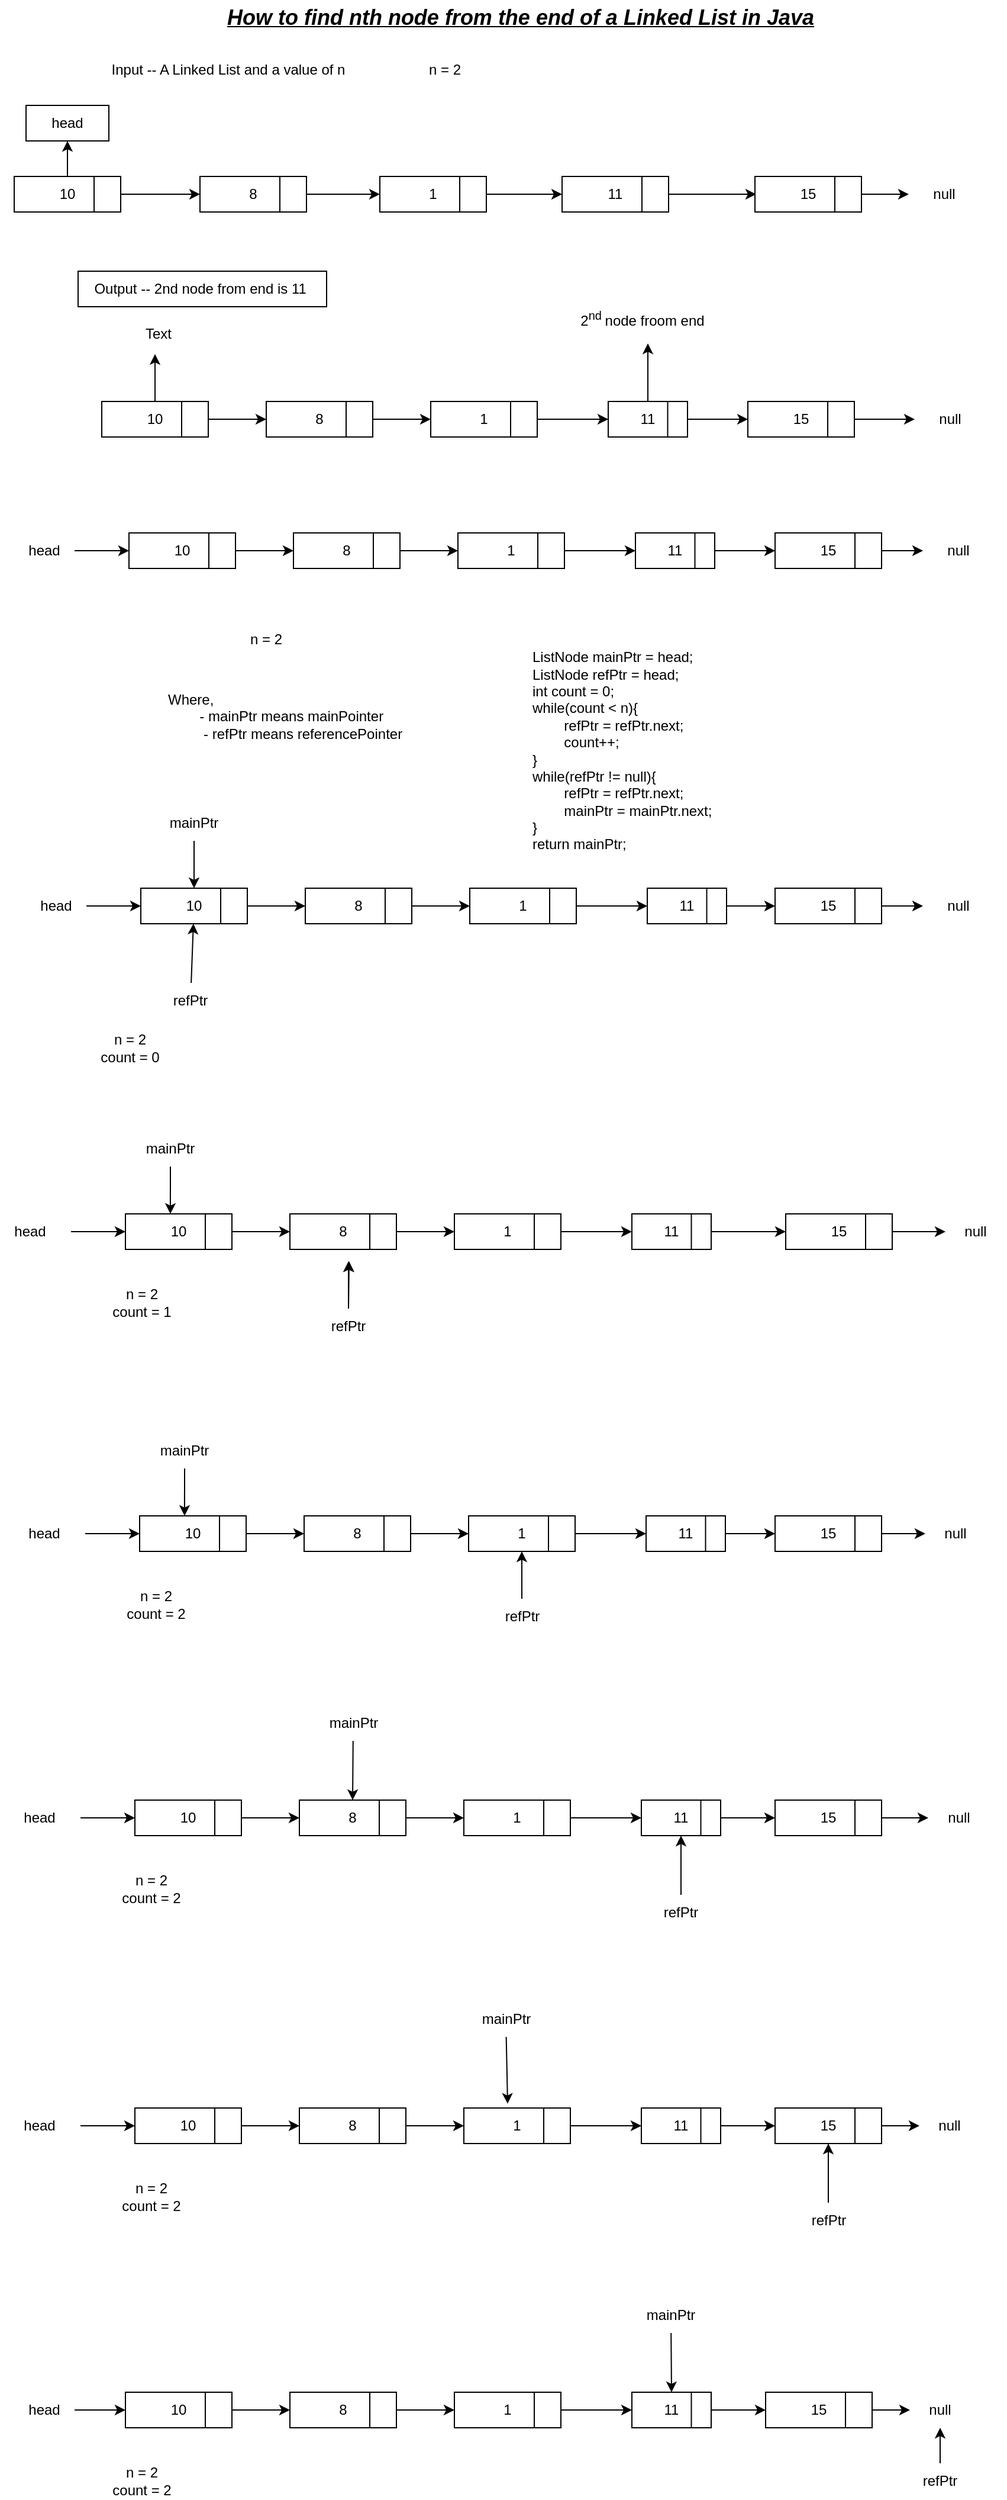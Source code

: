 <mxfile>
    <diagram id="w5GalwAqsWvnaBS_YOTk" name="Page-1">
        <mxGraphModel dx="1363" dy="611" grid="1" gridSize="10" guides="1" tooltips="1" connect="1" arrows="1" fold="1" page="1" pageScale="1" pageWidth="850" pageHeight="1100" math="0" shadow="0">
            <root>
                <mxCell id="0"/>
                <mxCell id="1" parent="0"/>
                <mxCell id="YYDxDHHE2Boaj7nN27K4-109" style="edgeStyle=none;html=1;exitX=1;exitY=0.5;exitDx=0;exitDy=0;entryX=0;entryY=0.5;entryDx=0;entryDy=0;" parent="1" source="YYDxDHHE2Boaj7nN27K4-111" target="YYDxDHHE2Boaj7nN27K4-114" edge="1">
                    <mxGeometry relative="1" as="geometry"/>
                </mxCell>
                <mxCell id="YYDxDHHE2Boaj7nN27K4-111" value="10" style="rounded=0;whiteSpace=wrap;html=1;" parent="1" vertex="1">
                    <mxGeometry x="109" y="460" width="90" height="30" as="geometry"/>
                </mxCell>
                <mxCell id="YYDxDHHE2Boaj7nN27K4-112" value="" style="endArrow=none;html=1;exitX=0.75;exitY=1;exitDx=0;exitDy=0;entryX=0.75;entryY=0;entryDx=0;entryDy=0;" parent="1" source="YYDxDHHE2Boaj7nN27K4-111" target="YYDxDHHE2Boaj7nN27K4-111" edge="1">
                    <mxGeometry width="50" height="50" relative="1" as="geometry">
                        <mxPoint x="139" y="510" as="sourcePoint"/>
                        <mxPoint x="189" y="460" as="targetPoint"/>
                    </mxGeometry>
                </mxCell>
                <mxCell id="YYDxDHHE2Boaj7nN27K4-113" style="edgeStyle=none;html=1;entryX=0;entryY=0.5;entryDx=0;entryDy=0;" parent="1" source="YYDxDHHE2Boaj7nN27K4-114" target="YYDxDHHE2Boaj7nN27K4-121" edge="1">
                    <mxGeometry relative="1" as="geometry"/>
                </mxCell>
                <mxCell id="YYDxDHHE2Boaj7nN27K4-114" value="8" style="rounded=0;whiteSpace=wrap;html=1;" parent="1" vertex="1">
                    <mxGeometry x="248" y="460" width="90" height="30" as="geometry"/>
                </mxCell>
                <mxCell id="YYDxDHHE2Boaj7nN27K4-115" value="" style="endArrow=none;html=1;exitX=0.75;exitY=1;exitDx=0;exitDy=0;entryX=0.75;entryY=0;entryDx=0;entryDy=0;" parent="1" source="YYDxDHHE2Boaj7nN27K4-114" target="YYDxDHHE2Boaj7nN27K4-114" edge="1">
                    <mxGeometry width="50" height="50" relative="1" as="geometry">
                        <mxPoint x="426" y="510" as="sourcePoint"/>
                        <mxPoint x="476" y="460" as="targetPoint"/>
                    </mxGeometry>
                </mxCell>
                <mxCell id="135" value="" style="edgeStyle=none;html=1;" edge="1" parent="1" source="YYDxDHHE2Boaj7nN27K4-118" target="133">
                    <mxGeometry relative="1" as="geometry"/>
                </mxCell>
                <mxCell id="YYDxDHHE2Boaj7nN27K4-118" value="11" style="rounded=0;whiteSpace=wrap;html=1;" parent="1" vertex="1">
                    <mxGeometry x="537" y="460" width="67" height="30" as="geometry"/>
                </mxCell>
                <mxCell id="YYDxDHHE2Boaj7nN27K4-119" value="" style="endArrow=none;html=1;exitX=0.75;exitY=1;exitDx=0;exitDy=0;entryX=0.75;entryY=0;entryDx=0;entryDy=0;" parent="1" source="YYDxDHHE2Boaj7nN27K4-118" target="YYDxDHHE2Boaj7nN27K4-118" edge="1">
                    <mxGeometry width="50" height="50" relative="1" as="geometry">
                        <mxPoint x="296" y="585" as="sourcePoint"/>
                        <mxPoint x="346" y="535" as="targetPoint"/>
                    </mxGeometry>
                </mxCell>
                <mxCell id="YYDxDHHE2Boaj7nN27K4-120" style="edgeStyle=none;html=1;entryX=0;entryY=0.5;entryDx=0;entryDy=0;" parent="1" source="YYDxDHHE2Boaj7nN27K4-121" target="YYDxDHHE2Boaj7nN27K4-118" edge="1">
                    <mxGeometry relative="1" as="geometry"/>
                </mxCell>
                <mxCell id="YYDxDHHE2Boaj7nN27K4-121" value="1" style="rounded=0;whiteSpace=wrap;html=1;" parent="1" vertex="1">
                    <mxGeometry x="387" y="460" width="90" height="30" as="geometry"/>
                </mxCell>
                <mxCell id="YYDxDHHE2Boaj7nN27K4-122" value="" style="endArrow=none;html=1;exitX=0.75;exitY=1;exitDx=0;exitDy=0;entryX=0.75;entryY=0;entryDx=0;entryDy=0;" parent="1" source="YYDxDHHE2Boaj7nN27K4-121" target="YYDxDHHE2Boaj7nN27K4-121" edge="1">
                    <mxGeometry width="50" height="50" relative="1" as="geometry">
                        <mxPoint x="564" y="510" as="sourcePoint"/>
                        <mxPoint x="614" y="460" as="targetPoint"/>
                    </mxGeometry>
                </mxCell>
                <mxCell id="YYDxDHHE2Boaj7nN27K4-123" value="null" style="text;html=1;strokeColor=none;fillColor=none;align=center;verticalAlign=middle;whiteSpace=wrap;rounded=0;" parent="1" vertex="1">
                    <mxGeometry x="780" y="460" width="60" height="30" as="geometry"/>
                </mxCell>
                <mxCell id="YYDxDHHE2Boaj7nN27K4-126" style="edgeStyle=none;html=1;entryX=0;entryY=0.5;entryDx=0;entryDy=0;" parent="1" source="YYDxDHHE2Boaj7nN27K4-124" target="YYDxDHHE2Boaj7nN27K4-111" edge="1">
                    <mxGeometry relative="1" as="geometry"/>
                </mxCell>
                <mxCell id="YYDxDHHE2Boaj7nN27K4-124" value="head" style="text;html=1;strokeColor=none;fillColor=none;align=center;verticalAlign=middle;whiteSpace=wrap;rounded=0;" parent="1" vertex="1">
                    <mxGeometry x="12" y="460" width="51" height="30" as="geometry"/>
                </mxCell>
                <mxCell id="6" value="n = 2" style="text;html=1;strokeColor=none;fillColor=none;align=center;verticalAlign=middle;whiteSpace=wrap;rounded=0;" parent="1" vertex="1">
                    <mxGeometry x="195" y="535" width="60" height="30" as="geometry"/>
                </mxCell>
                <mxCell id="8" value="ListNode mainPtr = head;&lt;br&gt;ListNode refPtr = head;&lt;br&gt;int count = 0;&amp;nbsp;&lt;br&gt;while(count &amp;lt; n){&lt;br&gt;&lt;span style=&quot;white-space: pre;&quot;&gt;&#9;&lt;/span&gt;refPtr = refPtr.next;&lt;br&gt;&lt;span style=&quot;white-space: pre;&quot;&gt;&#9;&lt;/span&gt;count++;&lt;br&gt;}&lt;br&gt;while(refPtr != null){&lt;br&gt;&lt;span style=&quot;white-space: pre;&quot;&gt;&#9;&lt;/span&gt;refPtr = refPtr.next;&lt;br&gt;&lt;span style=&quot;white-space: pre;&quot;&gt;&#9;&lt;/span&gt;mainPtr = mainPtr.next;&lt;br&gt;}&lt;br&gt;return mainPtr;" style="text;html=1;strokeColor=none;fillColor=none;align=left;verticalAlign=middle;whiteSpace=wrap;rounded=0;shadow=1;" parent="1" vertex="1">
                    <mxGeometry x="448" y="550" width="297" height="187" as="geometry"/>
                </mxCell>
                <mxCell id="10" style="edgeStyle=none;html=1;exitX=1;exitY=0.5;exitDx=0;exitDy=0;entryX=0;entryY=0.5;entryDx=0;entryDy=0;" parent="1" source="11" target="14" edge="1">
                    <mxGeometry relative="1" as="geometry"/>
                </mxCell>
                <mxCell id="11" value="10" style="rounded=0;whiteSpace=wrap;html=1;" parent="1" vertex="1">
                    <mxGeometry x="119" y="760" width="90" height="30" as="geometry"/>
                </mxCell>
                <mxCell id="12" value="" style="endArrow=none;html=1;exitX=0.75;exitY=1;exitDx=0;exitDy=0;entryX=0.75;entryY=0;entryDx=0;entryDy=0;" parent="1" source="11" target="11" edge="1">
                    <mxGeometry width="50" height="50" relative="1" as="geometry">
                        <mxPoint x="149" y="810" as="sourcePoint"/>
                        <mxPoint x="199" y="760" as="targetPoint"/>
                    </mxGeometry>
                </mxCell>
                <mxCell id="13" style="edgeStyle=none;html=1;entryX=0;entryY=0.5;entryDx=0;entryDy=0;" parent="1" source="14" target="20" edge="1">
                    <mxGeometry relative="1" as="geometry"/>
                </mxCell>
                <mxCell id="14" value="8" style="rounded=0;whiteSpace=wrap;html=1;" parent="1" vertex="1">
                    <mxGeometry x="258" y="760" width="90" height="30" as="geometry"/>
                </mxCell>
                <mxCell id="15" value="" style="endArrow=none;html=1;exitX=0.75;exitY=1;exitDx=0;exitDy=0;entryX=0.75;entryY=0;entryDx=0;entryDy=0;" parent="1" source="14" target="14" edge="1">
                    <mxGeometry width="50" height="50" relative="1" as="geometry">
                        <mxPoint x="436" y="810" as="sourcePoint"/>
                        <mxPoint x="486" y="760" as="targetPoint"/>
                    </mxGeometry>
                </mxCell>
                <mxCell id="138" value="" style="edgeStyle=none;html=1;" edge="1" parent="1" source="17" target="137">
                    <mxGeometry relative="1" as="geometry"/>
                </mxCell>
                <mxCell id="17" value="11" style="rounded=0;whiteSpace=wrap;html=1;" parent="1" vertex="1">
                    <mxGeometry x="547" y="760" width="67" height="30" as="geometry"/>
                </mxCell>
                <mxCell id="18" value="" style="endArrow=none;html=1;exitX=0.75;exitY=1;exitDx=0;exitDy=0;entryX=0.75;entryY=0;entryDx=0;entryDy=0;" parent="1" source="17" target="17" edge="1">
                    <mxGeometry width="50" height="50" relative="1" as="geometry">
                        <mxPoint x="306" y="885" as="sourcePoint"/>
                        <mxPoint x="356" y="835" as="targetPoint"/>
                    </mxGeometry>
                </mxCell>
                <mxCell id="19" style="edgeStyle=none;html=1;entryX=0;entryY=0.5;entryDx=0;entryDy=0;" parent="1" source="20" target="17" edge="1">
                    <mxGeometry relative="1" as="geometry"/>
                </mxCell>
                <mxCell id="20" value="1" style="rounded=0;whiteSpace=wrap;html=1;" parent="1" vertex="1">
                    <mxGeometry x="397" y="760" width="90" height="30" as="geometry"/>
                </mxCell>
                <mxCell id="21" value="" style="endArrow=none;html=1;exitX=0.75;exitY=1;exitDx=0;exitDy=0;entryX=0.75;entryY=0;entryDx=0;entryDy=0;" parent="1" source="20" target="20" edge="1">
                    <mxGeometry width="50" height="50" relative="1" as="geometry">
                        <mxPoint x="574" y="810" as="sourcePoint"/>
                        <mxPoint x="624" y="760" as="targetPoint"/>
                    </mxGeometry>
                </mxCell>
                <mxCell id="22" style="edgeStyle=none;html=1;entryX=0;entryY=0.5;entryDx=0;entryDy=0;" parent="1" source="23" target="11" edge="1">
                    <mxGeometry relative="1" as="geometry"/>
                </mxCell>
                <mxCell id="23" value="head" style="text;html=1;strokeColor=none;fillColor=none;align=center;verticalAlign=middle;whiteSpace=wrap;rounded=0;" parent="1" vertex="1">
                    <mxGeometry x="22" y="760" width="51" height="30" as="geometry"/>
                </mxCell>
                <mxCell id="YYDxDHHE2Boaj7nN27K4-15" style="edgeStyle=none;html=1;" parent="1" source="2" edge="1">
                    <mxGeometry relative="1" as="geometry">
                        <mxPoint x="57" y="129.0" as="targetPoint"/>
                    </mxGeometry>
                </mxCell>
                <mxCell id="2" value="10" style="rounded=0;whiteSpace=wrap;html=1;" parent="1" vertex="1">
                    <mxGeometry x="12" y="159" width="90" height="30" as="geometry"/>
                </mxCell>
                <mxCell id="5" value="" style="endArrow=none;html=1;exitX=0.75;exitY=1;exitDx=0;exitDy=0;entryX=0.75;entryY=0;entryDx=0;entryDy=0;" parent="1" source="2" target="2" edge="1">
                    <mxGeometry width="50" height="50" relative="1" as="geometry">
                        <mxPoint x="42" y="209" as="sourcePoint"/>
                        <mxPoint x="92" y="159" as="targetPoint"/>
                    </mxGeometry>
                </mxCell>
                <mxCell id="YYDxDHHE2Boaj7nN27K4-16" value="head" style="rounded=0;whiteSpace=wrap;html=1;" parent="1" vertex="1">
                    <mxGeometry x="22" y="99" width="70" height="30" as="geometry"/>
                </mxCell>
                <mxCell id="YYDxDHHE2Boaj7nN27K4-19" value="8" style="rounded=0;whiteSpace=wrap;html=1;" parent="1" vertex="1">
                    <mxGeometry x="169" y="159" width="90" height="30" as="geometry"/>
                </mxCell>
                <mxCell id="YYDxDHHE2Boaj7nN27K4-27" style="edgeStyle=none;html=1;exitX=1;exitY=0.5;exitDx=0;exitDy=0;entryX=0;entryY=0.5;entryDx=0;entryDy=0;" parent="1" source="2" target="YYDxDHHE2Boaj7nN27K4-19" edge="1">
                    <mxGeometry relative="1" as="geometry"/>
                </mxCell>
                <mxCell id="YYDxDHHE2Boaj7nN27K4-20" value="" style="endArrow=none;html=1;exitX=0.75;exitY=1;exitDx=0;exitDy=0;entryX=0.75;entryY=0;entryDx=0;entryDy=0;" parent="1" source="YYDxDHHE2Boaj7nN27K4-19" target="YYDxDHHE2Boaj7nN27K4-19" edge="1">
                    <mxGeometry width="50" height="50" relative="1" as="geometry">
                        <mxPoint x="199" y="209" as="sourcePoint"/>
                        <mxPoint x="249" y="159" as="targetPoint"/>
                    </mxGeometry>
                </mxCell>
                <mxCell id="YYDxDHHE2Boaj7nN27K4-21" value="1" style="rounded=0;whiteSpace=wrap;html=1;" parent="1" vertex="1">
                    <mxGeometry x="321" y="159" width="90" height="30" as="geometry"/>
                </mxCell>
                <mxCell id="YYDxDHHE2Boaj7nN27K4-28" style="edgeStyle=none;html=1;exitX=1;exitY=0.5;exitDx=0;exitDy=0;entryX=0;entryY=0.5;entryDx=0;entryDy=0;" parent="1" source="YYDxDHHE2Boaj7nN27K4-19" target="YYDxDHHE2Boaj7nN27K4-21" edge="1">
                    <mxGeometry relative="1" as="geometry"/>
                </mxCell>
                <mxCell id="YYDxDHHE2Boaj7nN27K4-22" value="" style="endArrow=none;html=1;exitX=0.75;exitY=1;exitDx=0;exitDy=0;entryX=0.75;entryY=0;entryDx=0;entryDy=0;" parent="1" source="YYDxDHHE2Boaj7nN27K4-21" target="YYDxDHHE2Boaj7nN27K4-21" edge="1">
                    <mxGeometry width="50" height="50" relative="1" as="geometry">
                        <mxPoint x="351" y="209" as="sourcePoint"/>
                        <mxPoint x="401" y="159" as="targetPoint"/>
                    </mxGeometry>
                </mxCell>
                <mxCell id="YYDxDHHE2Boaj7nN27K4-30" style="edgeStyle=none;html=1;exitX=1;exitY=0.5;exitDx=0;exitDy=0;entryX=0;entryY=0.5;entryDx=0;entryDy=0;" parent="1" source="YYDxDHHE2Boaj7nN27K4-23" edge="1">
                    <mxGeometry relative="1" as="geometry">
                        <mxPoint x="639" y="174" as="targetPoint"/>
                    </mxGeometry>
                </mxCell>
                <mxCell id="YYDxDHHE2Boaj7nN27K4-23" value="11" style="rounded=0;whiteSpace=wrap;html=1;" parent="1" vertex="1">
                    <mxGeometry x="475" y="159" width="90" height="30" as="geometry"/>
                </mxCell>
                <mxCell id="YYDxDHHE2Boaj7nN27K4-29" style="edgeStyle=none;html=1;exitX=1;exitY=0.5;exitDx=0;exitDy=0;entryX=0;entryY=0.5;entryDx=0;entryDy=0;" parent="1" source="YYDxDHHE2Boaj7nN27K4-21" target="YYDxDHHE2Boaj7nN27K4-23" edge="1">
                    <mxGeometry relative="1" as="geometry"/>
                </mxCell>
                <mxCell id="YYDxDHHE2Boaj7nN27K4-24" value="" style="endArrow=none;html=1;exitX=0.75;exitY=1;exitDx=0;exitDy=0;entryX=0.75;entryY=0;entryDx=0;entryDy=0;" parent="1" source="YYDxDHHE2Boaj7nN27K4-23" target="YYDxDHHE2Boaj7nN27K4-23" edge="1">
                    <mxGeometry width="50" height="50" relative="1" as="geometry">
                        <mxPoint x="236" y="301" as="sourcePoint"/>
                        <mxPoint x="286" y="251" as="targetPoint"/>
                    </mxGeometry>
                </mxCell>
                <mxCell id="YYDxDHHE2Boaj7nN27K4-34" value="Output -- 2nd&amp;nbsp;node from end is 11&amp;nbsp;" style="rounded=0;whiteSpace=wrap;html=1;" parent="1" vertex="1">
                    <mxGeometry x="66" y="239" width="210" height="30" as="geometry"/>
                </mxCell>
                <mxCell id="YYDxDHHE2Boaj7nN27K4-57" style="edgeStyle=none;html=1;exitX=0.5;exitY=0;exitDx=0;exitDy=0;entryX=0.5;entryY=1;entryDx=0;entryDy=0;" parent="1" source="YYDxDHHE2Boaj7nN27K4-39" edge="1">
                    <mxGeometry relative="1" as="geometry">
                        <mxPoint x="131" y="309" as="targetPoint"/>
                    </mxGeometry>
                </mxCell>
                <mxCell id="YYDxDHHE2Boaj7nN27K4-39" value="10" style="rounded=0;whiteSpace=wrap;html=1;" parent="1" vertex="1">
                    <mxGeometry x="86" y="349" width="90" height="30" as="geometry"/>
                </mxCell>
                <mxCell id="YYDxDHHE2Boaj7nN27K4-40" value="" style="endArrow=none;html=1;exitX=0.75;exitY=1;exitDx=0;exitDy=0;entryX=0.75;entryY=0;entryDx=0;entryDy=0;" parent="1" source="YYDxDHHE2Boaj7nN27K4-39" target="YYDxDHHE2Boaj7nN27K4-39" edge="1">
                    <mxGeometry width="50" height="50" relative="1" as="geometry">
                        <mxPoint x="116" y="399" as="sourcePoint"/>
                        <mxPoint x="166" y="349" as="targetPoint"/>
                    </mxGeometry>
                </mxCell>
                <mxCell id="YYDxDHHE2Boaj7nN27K4-43" value="8" style="rounded=0;whiteSpace=wrap;html=1;" parent="1" vertex="1">
                    <mxGeometry x="225" y="349" width="90" height="30" as="geometry"/>
                </mxCell>
                <mxCell id="YYDxDHHE2Boaj7nN27K4-51" style="edgeStyle=none;html=1;exitX=1;exitY=0.5;exitDx=0;exitDy=0;entryX=0;entryY=0.5;entryDx=0;entryDy=0;" parent="1" source="YYDxDHHE2Boaj7nN27K4-39" target="YYDxDHHE2Boaj7nN27K4-43" edge="1">
                    <mxGeometry relative="1" as="geometry"/>
                </mxCell>
                <mxCell id="YYDxDHHE2Boaj7nN27K4-44" value="" style="endArrow=none;html=1;exitX=0.75;exitY=1;exitDx=0;exitDy=0;entryX=0.75;entryY=0;entryDx=0;entryDy=0;" parent="1" source="YYDxDHHE2Boaj7nN27K4-43" target="YYDxDHHE2Boaj7nN27K4-43" edge="1">
                    <mxGeometry width="50" height="50" relative="1" as="geometry">
                        <mxPoint x="403" y="399" as="sourcePoint"/>
                        <mxPoint x="453" y="349" as="targetPoint"/>
                    </mxGeometry>
                </mxCell>
                <mxCell id="YYDxDHHE2Boaj7nN27K4-58" style="edgeStyle=none;html=1;exitX=0.5;exitY=0;exitDx=0;exitDy=0;entryX=0.5;entryY=1;entryDx=0;entryDy=0;" parent="1" source="YYDxDHHE2Boaj7nN27K4-47" edge="1">
                    <mxGeometry relative="1" as="geometry">
                        <mxPoint x="547.5" y="300.0" as="targetPoint"/>
                    </mxGeometry>
                </mxCell>
                <mxCell id="131" value="" style="edgeStyle=none;html=1;" edge="1" parent="1" source="YYDxDHHE2Boaj7nN27K4-47" target="129">
                    <mxGeometry relative="1" as="geometry"/>
                </mxCell>
                <mxCell id="YYDxDHHE2Boaj7nN27K4-47" value="11" style="rounded=0;whiteSpace=wrap;html=1;" parent="1" vertex="1">
                    <mxGeometry x="514" y="349" width="67" height="30" as="geometry"/>
                </mxCell>
                <mxCell id="YYDxDHHE2Boaj7nN27K4-48" value="" style="endArrow=none;html=1;exitX=0.75;exitY=1;exitDx=0;exitDy=0;entryX=0.75;entryY=0;entryDx=0;entryDy=0;" parent="1" source="YYDxDHHE2Boaj7nN27K4-47" target="YYDxDHHE2Boaj7nN27K4-47" edge="1">
                    <mxGeometry width="50" height="50" relative="1" as="geometry">
                        <mxPoint x="273" y="474" as="sourcePoint"/>
                        <mxPoint x="323" y="424" as="targetPoint"/>
                    </mxGeometry>
                </mxCell>
                <mxCell id="YYDxDHHE2Boaj7nN27K4-53" style="edgeStyle=none;html=1;entryX=0;entryY=0.5;entryDx=0;entryDy=0;" parent="1" source="YYDxDHHE2Boaj7nN27K4-49" target="YYDxDHHE2Boaj7nN27K4-47" edge="1">
                    <mxGeometry relative="1" as="geometry"/>
                </mxCell>
                <mxCell id="YYDxDHHE2Boaj7nN27K4-49" value="1" style="rounded=0;whiteSpace=wrap;html=1;" parent="1" vertex="1">
                    <mxGeometry x="364" y="349" width="90" height="30" as="geometry"/>
                </mxCell>
                <mxCell id="YYDxDHHE2Boaj7nN27K4-52" style="edgeStyle=none;html=1;entryX=0;entryY=0.5;entryDx=0;entryDy=0;" parent="1" source="YYDxDHHE2Boaj7nN27K4-43" target="YYDxDHHE2Boaj7nN27K4-49" edge="1">
                    <mxGeometry relative="1" as="geometry"/>
                </mxCell>
                <mxCell id="YYDxDHHE2Boaj7nN27K4-50" value="" style="endArrow=none;html=1;exitX=0.75;exitY=1;exitDx=0;exitDy=0;entryX=0.75;entryY=0;entryDx=0;entryDy=0;" parent="1" source="YYDxDHHE2Boaj7nN27K4-49" target="YYDxDHHE2Boaj7nN27K4-49" edge="1">
                    <mxGeometry width="50" height="50" relative="1" as="geometry">
                        <mxPoint x="541" y="399" as="sourcePoint"/>
                        <mxPoint x="591" y="349" as="targetPoint"/>
                    </mxGeometry>
                </mxCell>
                <mxCell id="YYDxDHHE2Boaj7nN27K4-55" value="null" style="text;html=1;strokeColor=none;fillColor=none;align=center;verticalAlign=middle;whiteSpace=wrap;rounded=0;" parent="1" vertex="1">
                    <mxGeometry x="773" y="349" width="60" height="30" as="geometry"/>
                </mxCell>
                <mxCell id="YYDxDHHE2Boaj7nN27K4-56" value="null" style="text;html=1;strokeColor=none;fillColor=none;align=center;verticalAlign=middle;whiteSpace=wrap;rounded=0;" parent="1" vertex="1">
                    <mxGeometry x="768" y="159" width="60" height="30" as="geometry"/>
                </mxCell>
                <mxCell id="YYDxDHHE2Boaj7nN27K4-59" value="2&lt;sup&gt;nd &lt;/sup&gt;node froom end" style="text;html=1;strokeColor=none;fillColor=none;align=center;verticalAlign=middle;whiteSpace=wrap;rounded=0;" parent="1" vertex="1">
                    <mxGeometry x="470" y="264" width="146" height="30" as="geometry"/>
                </mxCell>
                <mxCell id="YYDxDHHE2Boaj7nN27K4-60" value="Text" style="text;html=1;strokeColor=none;fillColor=none;align=center;verticalAlign=middle;whiteSpace=wrap;rounded=0;" parent="1" vertex="1">
                    <mxGeometry x="104" y="277" width="60" height="30" as="geometry"/>
                </mxCell>
                <mxCell id="32" value="Input -- A Linked List and a value of n" style="text;html=1;strokeColor=none;fillColor=none;align=center;verticalAlign=middle;whiteSpace=wrap;rounded=0;shadow=0;" parent="1" vertex="1">
                    <mxGeometry x="66" y="54" width="254" height="30" as="geometry"/>
                </mxCell>
                <mxCell id="33" value="n = 2" style="text;html=1;strokeColor=none;fillColor=none;align=center;verticalAlign=middle;whiteSpace=wrap;rounded=0;shadow=0;" parent="1" vertex="1">
                    <mxGeometry x="346" y="54" width="60" height="30" as="geometry"/>
                </mxCell>
                <mxCell id="34" value="&lt;b&gt;&lt;i&gt;&lt;u&gt;&lt;font style=&quot;font-size: 18px;&quot;&gt;How to find nth node from the end of a Linked List in Java&lt;/font&gt;&lt;/u&gt;&lt;/i&gt;&lt;/b&gt;" style="text;html=1;strokeColor=none;fillColor=none;align=center;verticalAlign=middle;whiteSpace=wrap;rounded=0;shadow=0;" parent="1" vertex="1">
                    <mxGeometry x="40" y="10" width="800" height="30" as="geometry"/>
                </mxCell>
                <mxCell id="144" value="" style="edgeStyle=none;html=1;" edge="1" parent="1" source="35" target="11">
                    <mxGeometry relative="1" as="geometry"/>
                </mxCell>
                <mxCell id="35" value="mainPtr" style="text;html=1;strokeColor=none;fillColor=none;align=center;verticalAlign=middle;whiteSpace=wrap;rounded=0;" vertex="1" parent="1">
                    <mxGeometry x="134" y="690" width="60" height="30" as="geometry"/>
                </mxCell>
                <mxCell id="38" value="" style="edgeStyle=none;html=1;" edge="1" parent="1" source="37" target="11">
                    <mxGeometry relative="1" as="geometry"/>
                </mxCell>
                <mxCell id="37" value="refPtr" style="text;html=1;strokeColor=none;fillColor=none;align=center;verticalAlign=middle;whiteSpace=wrap;rounded=0;" vertex="1" parent="1">
                    <mxGeometry x="131" y="840" width="60" height="30" as="geometry"/>
                </mxCell>
                <mxCell id="39" value="Where,&lt;br&gt;&lt;span style=&quot;white-space: pre;&quot;&gt;&lt;span style=&quot;white-space: pre;&quot;&gt;&#9;&lt;/span&gt;- mainPtr means mainPointer&#9;&lt;/span&gt;&lt;br&gt;&lt;span style=&quot;white-space: pre;&quot;&gt;&#9;&lt;/span&gt;&amp;nbsp;- refPtr means referencePointer" style="text;html=1;strokeColor=none;fillColor=none;align=left;verticalAlign=middle;whiteSpace=wrap;rounded=0;" vertex="1" parent="1">
                    <mxGeometry x="140" y="590" width="280" height="50" as="geometry"/>
                </mxCell>
                <mxCell id="40" value="n = 2&lt;br&gt;count = 0" style="text;html=1;strokeColor=none;fillColor=none;align=center;verticalAlign=middle;whiteSpace=wrap;rounded=0;" vertex="1" parent="1">
                    <mxGeometry x="80" y="880" width="60" height="30" as="geometry"/>
                </mxCell>
                <mxCell id="41" value="null" style="text;html=1;strokeColor=none;fillColor=none;align=center;verticalAlign=middle;whiteSpace=wrap;rounded=0;" vertex="1" parent="1">
                    <mxGeometry x="780" y="760" width="60" height="30" as="geometry"/>
                </mxCell>
                <mxCell id="42" style="edgeStyle=none;html=1;exitX=1;exitY=0.5;exitDx=0;exitDy=0;entryX=0;entryY=0.5;entryDx=0;entryDy=0;" edge="1" parent="1" source="43" target="46">
                    <mxGeometry relative="1" as="geometry"/>
                </mxCell>
                <mxCell id="43" value="10" style="rounded=0;whiteSpace=wrap;html=1;" vertex="1" parent="1">
                    <mxGeometry x="106" y="1035" width="90" height="30" as="geometry"/>
                </mxCell>
                <mxCell id="44" value="" style="endArrow=none;html=1;exitX=0.75;exitY=1;exitDx=0;exitDy=0;entryX=0.75;entryY=0;entryDx=0;entryDy=0;" edge="1" parent="1" source="43" target="43">
                    <mxGeometry width="50" height="50" relative="1" as="geometry">
                        <mxPoint x="136" y="1085" as="sourcePoint"/>
                        <mxPoint x="186" y="1035" as="targetPoint"/>
                    </mxGeometry>
                </mxCell>
                <mxCell id="45" style="edgeStyle=none;html=1;entryX=0;entryY=0.5;entryDx=0;entryDy=0;" edge="1" parent="1" source="46" target="52">
                    <mxGeometry relative="1" as="geometry"/>
                </mxCell>
                <mxCell id="46" value="8" style="rounded=0;whiteSpace=wrap;html=1;" vertex="1" parent="1">
                    <mxGeometry x="245" y="1035" width="90" height="30" as="geometry"/>
                </mxCell>
                <mxCell id="47" value="" style="endArrow=none;html=1;exitX=0.75;exitY=1;exitDx=0;exitDy=0;entryX=0.75;entryY=0;entryDx=0;entryDy=0;" edge="1" parent="1" source="46" target="46">
                    <mxGeometry width="50" height="50" relative="1" as="geometry">
                        <mxPoint x="423" y="1085" as="sourcePoint"/>
                        <mxPoint x="473" y="1035" as="targetPoint"/>
                    </mxGeometry>
                </mxCell>
                <mxCell id="145" value="" style="edgeStyle=none;html=1;" edge="1" parent="1" source="49" target="142">
                    <mxGeometry relative="1" as="geometry"/>
                </mxCell>
                <mxCell id="49" value="11" style="rounded=0;whiteSpace=wrap;html=1;" vertex="1" parent="1">
                    <mxGeometry x="534" y="1035" width="67" height="30" as="geometry"/>
                </mxCell>
                <mxCell id="50" value="" style="endArrow=none;html=1;exitX=0.75;exitY=1;exitDx=0;exitDy=0;entryX=0.75;entryY=0;entryDx=0;entryDy=0;" edge="1" parent="1" source="49" target="49">
                    <mxGeometry width="50" height="50" relative="1" as="geometry">
                        <mxPoint x="293" y="1160" as="sourcePoint"/>
                        <mxPoint x="343" y="1110" as="targetPoint"/>
                    </mxGeometry>
                </mxCell>
                <mxCell id="51" style="edgeStyle=none;html=1;entryX=0;entryY=0.5;entryDx=0;entryDy=0;" edge="1" parent="1" source="52" target="49">
                    <mxGeometry relative="1" as="geometry"/>
                </mxCell>
                <mxCell id="52" value="1" style="rounded=0;whiteSpace=wrap;html=1;" vertex="1" parent="1">
                    <mxGeometry x="384" y="1035" width="90" height="30" as="geometry"/>
                </mxCell>
                <mxCell id="53" value="" style="endArrow=none;html=1;exitX=0.75;exitY=1;exitDx=0;exitDy=0;entryX=0.75;entryY=0;entryDx=0;entryDy=0;" edge="1" parent="1" source="52" target="52">
                    <mxGeometry width="50" height="50" relative="1" as="geometry">
                        <mxPoint x="561" y="1085" as="sourcePoint"/>
                        <mxPoint x="611" y="1035" as="targetPoint"/>
                    </mxGeometry>
                </mxCell>
                <mxCell id="54" style="edgeStyle=none;html=1;entryX=0;entryY=0.5;entryDx=0;entryDy=0;" edge="1" parent="1" target="43">
                    <mxGeometry relative="1" as="geometry">
                        <mxPoint x="60" y="1050" as="sourcePoint"/>
                    </mxGeometry>
                </mxCell>
                <mxCell id="56" value="head" style="text;html=1;strokeColor=none;fillColor=none;align=center;verticalAlign=middle;whiteSpace=wrap;rounded=0;" vertex="1" parent="1">
                    <mxGeometry y="1035" width="51" height="30" as="geometry"/>
                </mxCell>
                <mxCell id="57" value="null&lt;span style=&quot;color: rgba(0, 0, 0, 0); font-family: monospace; font-size: 0px; text-align: start;&quot;&gt;%3CmxGraphModel%3E%3Croot%3E%3CmxCell%20id%3D%220%22%2F%3E%3CmxCell%20id%3D%221%22%20parent%3D%220%22%2F%3E%3CmxCell%20id%3D%222%22%20value%3D%22head%22%20style%3D%22text%3Bhtml%3D1%3BstrokeColor%3Dnone%3BfillColor%3Dnone%3Balign%3Dcenter%3BverticalAlign%3Dmiddle%3BwhiteSpace%3Dwrap%3Brounded%3D0%3B%22%20vertex%3D%221%22%20parent%3D%221%22%3E%3CmxGeometry%20x%3D%2286%22%20y%3D%221050%22%20width%3D%2251%22%20height%3D%2230%22%20as%3D%22geometry%22%2F%3E%3C%2FmxCell%3E%3C%2Froot%3E%3C%2FmxGraphModel%3E&lt;/span&gt;" style="text;html=1;strokeColor=none;fillColor=none;align=center;verticalAlign=middle;whiteSpace=wrap;rounded=0;" vertex="1" parent="1">
                    <mxGeometry x="799" y="1035" width="51" height="30" as="geometry"/>
                </mxCell>
                <mxCell id="59" style="edgeStyle=none;html=1;exitX=0.5;exitY=0;exitDx=0;exitDy=0;" edge="1" parent="1" source="58">
                    <mxGeometry relative="1" as="geometry">
                        <mxPoint x="295" y="1075" as="targetPoint"/>
                    </mxGeometry>
                </mxCell>
                <mxCell id="62" style="edgeStyle=none;html=1;" edge="1" parent="1" source="58">
                    <mxGeometry relative="1" as="geometry">
                        <mxPoint x="294.5" y="1075" as="targetPoint"/>
                    </mxGeometry>
                </mxCell>
                <mxCell id="58" value="refPtr" style="text;html=1;strokeColor=none;fillColor=none;align=center;verticalAlign=middle;whiteSpace=wrap;rounded=0;" vertex="1" parent="1">
                    <mxGeometry x="269" y="1115" width="51" height="30" as="geometry"/>
                </mxCell>
                <mxCell id="61" style="edgeStyle=none;html=1;entryX=0.422;entryY=0;entryDx=0;entryDy=0;entryPerimeter=0;" edge="1" parent="1" source="60" target="43">
                    <mxGeometry relative="1" as="geometry"/>
                </mxCell>
                <mxCell id="60" value="mainPtr" style="text;html=1;strokeColor=none;fillColor=none;align=center;verticalAlign=middle;whiteSpace=wrap;rounded=0;" vertex="1" parent="1">
                    <mxGeometry x="114" y="965" width="60" height="30" as="geometry"/>
                </mxCell>
                <mxCell id="63" value="n = 2&lt;br&gt;count = 1" style="text;html=1;strokeColor=none;fillColor=none;align=center;verticalAlign=middle;whiteSpace=wrap;rounded=0;" vertex="1" parent="1">
                    <mxGeometry x="90" y="1095" width="60" height="30" as="geometry"/>
                </mxCell>
                <mxCell id="64" style="edgeStyle=none;html=1;exitX=1;exitY=0.5;exitDx=0;exitDy=0;entryX=0;entryY=0.5;entryDx=0;entryDy=0;" edge="1" parent="1" source="65" target="68">
                    <mxGeometry relative="1" as="geometry"/>
                </mxCell>
                <mxCell id="65" value="10" style="rounded=0;whiteSpace=wrap;html=1;" vertex="1" parent="1">
                    <mxGeometry x="118" y="1290" width="90" height="30" as="geometry"/>
                </mxCell>
                <mxCell id="66" value="" style="endArrow=none;html=1;exitX=0.75;exitY=1;exitDx=0;exitDy=0;entryX=0.75;entryY=0;entryDx=0;entryDy=0;" edge="1" parent="1" source="65" target="65">
                    <mxGeometry width="50" height="50" relative="1" as="geometry">
                        <mxPoint x="148" y="1340" as="sourcePoint"/>
                        <mxPoint x="198" y="1290" as="targetPoint"/>
                    </mxGeometry>
                </mxCell>
                <mxCell id="67" style="edgeStyle=none;html=1;entryX=0;entryY=0.5;entryDx=0;entryDy=0;" edge="1" parent="1" source="68" target="74">
                    <mxGeometry relative="1" as="geometry"/>
                </mxCell>
                <mxCell id="68" value="8" style="rounded=0;whiteSpace=wrap;html=1;" vertex="1" parent="1">
                    <mxGeometry x="257" y="1290" width="90" height="30" as="geometry"/>
                </mxCell>
                <mxCell id="69" value="" style="endArrow=none;html=1;exitX=0.75;exitY=1;exitDx=0;exitDy=0;entryX=0.75;entryY=0;entryDx=0;entryDy=0;" edge="1" parent="1" source="68" target="68">
                    <mxGeometry width="50" height="50" relative="1" as="geometry">
                        <mxPoint x="435" y="1340" as="sourcePoint"/>
                        <mxPoint x="485" y="1290" as="targetPoint"/>
                    </mxGeometry>
                </mxCell>
                <mxCell id="150" value="" style="edgeStyle=none;html=1;" edge="1" parent="1" source="71" target="148">
                    <mxGeometry relative="1" as="geometry"/>
                </mxCell>
                <mxCell id="71" value="11" style="rounded=0;whiteSpace=wrap;html=1;" vertex="1" parent="1">
                    <mxGeometry x="546" y="1290" width="67" height="30" as="geometry"/>
                </mxCell>
                <mxCell id="72" value="" style="endArrow=none;html=1;exitX=0.75;exitY=1;exitDx=0;exitDy=0;entryX=0.75;entryY=0;entryDx=0;entryDy=0;" edge="1" parent="1" source="71" target="71">
                    <mxGeometry width="50" height="50" relative="1" as="geometry">
                        <mxPoint x="305" y="1415" as="sourcePoint"/>
                        <mxPoint x="355" y="1365" as="targetPoint"/>
                    </mxGeometry>
                </mxCell>
                <mxCell id="73" style="edgeStyle=none;html=1;entryX=0;entryY=0.5;entryDx=0;entryDy=0;" edge="1" parent="1" source="74" target="71">
                    <mxGeometry relative="1" as="geometry"/>
                </mxCell>
                <mxCell id="74" value="1" style="rounded=0;whiteSpace=wrap;html=1;" vertex="1" parent="1">
                    <mxGeometry x="396" y="1290" width="90" height="30" as="geometry"/>
                </mxCell>
                <mxCell id="75" value="" style="endArrow=none;html=1;exitX=0.75;exitY=1;exitDx=0;exitDy=0;entryX=0.75;entryY=0;entryDx=0;entryDy=0;" edge="1" parent="1" source="74" target="74">
                    <mxGeometry width="50" height="50" relative="1" as="geometry">
                        <mxPoint x="573" y="1340" as="sourcePoint"/>
                        <mxPoint x="623" y="1290" as="targetPoint"/>
                    </mxGeometry>
                </mxCell>
                <mxCell id="76" style="edgeStyle=none;html=1;entryX=0;entryY=0.5;entryDx=0;entryDy=0;" edge="1" parent="1" target="65">
                    <mxGeometry relative="1" as="geometry">
                        <mxPoint x="72" y="1305" as="sourcePoint"/>
                    </mxGeometry>
                </mxCell>
                <mxCell id="77" value="head" style="text;html=1;strokeColor=none;fillColor=none;align=center;verticalAlign=middle;whiteSpace=wrap;rounded=0;" vertex="1" parent="1">
                    <mxGeometry x="12" y="1290" width="51" height="30" as="geometry"/>
                </mxCell>
                <mxCell id="85" value="" style="edgeStyle=none;html=1;" edge="1" parent="1" source="80" target="74">
                    <mxGeometry relative="1" as="geometry"/>
                </mxCell>
                <mxCell id="80" value="refPtr" style="text;html=1;strokeColor=none;fillColor=none;align=center;verticalAlign=middle;whiteSpace=wrap;rounded=0;" vertex="1" parent="1">
                    <mxGeometry x="415.5" y="1360" width="51" height="30" as="geometry"/>
                </mxCell>
                <mxCell id="81" style="edgeStyle=none;html=1;entryX=0.422;entryY=0;entryDx=0;entryDy=0;entryPerimeter=0;" edge="1" parent="1" source="82" target="65">
                    <mxGeometry relative="1" as="geometry"/>
                </mxCell>
                <mxCell id="82" value="mainPtr" style="text;html=1;strokeColor=none;fillColor=none;align=center;verticalAlign=middle;whiteSpace=wrap;rounded=0;" vertex="1" parent="1">
                    <mxGeometry x="126" y="1220" width="60" height="30" as="geometry"/>
                </mxCell>
                <mxCell id="83" value="n = 2&lt;br&gt;count = 2" style="text;html=1;strokeColor=none;fillColor=none;align=center;verticalAlign=middle;whiteSpace=wrap;rounded=0;" vertex="1" parent="1">
                    <mxGeometry x="102" y="1350" width="60" height="30" as="geometry"/>
                </mxCell>
                <mxCell id="84" value="null&lt;span style=&quot;color: rgba(0, 0, 0, 0); font-family: monospace; font-size: 0px; text-align: start;&quot;&gt;%3CmxGraphModel%3E%3Croot%3E%3CmxCell%20id%3D%220%22%2F%3E%3CmxCell%20id%3D%221%22%20parent%3D%220%22%2F%3E%3CmxCell%20id%3D%222%22%20value%3D%22head%22%20style%3D%22text%3Bhtml%3D1%3BstrokeColor%3Dnone%3BfillColor%3Dnone%3Balign%3Dcenter%3BverticalAlign%3Dmiddle%3BwhiteSpace%3Dwrap%3Brounded%3D0%3B%22%20vertex%3D%221%22%20parent%3D%221%22%3E%3CmxGeometry%20x%3D%2286%22%20y%3D%221050%22%20width%3D%2251%22%20height%3D%2230%22%20as%3D%22geometry%22%2F%3E%3C%2FmxCell%3E%3C%2Froot%3E%3C%2FmxGraphModel%3E&lt;/span&gt;" style="text;html=1;strokeColor=none;fillColor=none;align=center;verticalAlign=middle;whiteSpace=wrap;rounded=0;" vertex="1" parent="1">
                    <mxGeometry x="782" y="1290" width="51" height="30" as="geometry"/>
                </mxCell>
                <mxCell id="86" style="edgeStyle=none;html=1;exitX=1;exitY=0.5;exitDx=0;exitDy=0;entryX=0;entryY=0.5;entryDx=0;entryDy=0;" edge="1" parent="1" source="87" target="90">
                    <mxGeometry relative="1" as="geometry"/>
                </mxCell>
                <mxCell id="87" value="10" style="rounded=0;whiteSpace=wrap;html=1;" vertex="1" parent="1">
                    <mxGeometry x="114" y="1530" width="90" height="30" as="geometry"/>
                </mxCell>
                <mxCell id="88" value="" style="endArrow=none;html=1;exitX=0.75;exitY=1;exitDx=0;exitDy=0;entryX=0.75;entryY=0;entryDx=0;entryDy=0;" edge="1" parent="1" source="87" target="87">
                    <mxGeometry width="50" height="50" relative="1" as="geometry">
                        <mxPoint x="144" y="1580" as="sourcePoint"/>
                        <mxPoint x="194" y="1530" as="targetPoint"/>
                    </mxGeometry>
                </mxCell>
                <mxCell id="89" style="edgeStyle=none;html=1;entryX=0;entryY=0.5;entryDx=0;entryDy=0;" edge="1" parent="1" source="90" target="96">
                    <mxGeometry relative="1" as="geometry"/>
                </mxCell>
                <mxCell id="90" value="8" style="rounded=0;whiteSpace=wrap;html=1;" vertex="1" parent="1">
                    <mxGeometry x="253" y="1530" width="90" height="30" as="geometry"/>
                </mxCell>
                <mxCell id="91" value="" style="endArrow=none;html=1;exitX=0.75;exitY=1;exitDx=0;exitDy=0;entryX=0.75;entryY=0;entryDx=0;entryDy=0;" edge="1" parent="1" source="90" target="90">
                    <mxGeometry width="50" height="50" relative="1" as="geometry">
                        <mxPoint x="431" y="1580" as="sourcePoint"/>
                        <mxPoint x="481" y="1530" as="targetPoint"/>
                    </mxGeometry>
                </mxCell>
                <mxCell id="154" value="" style="edgeStyle=none;html=1;" edge="1" parent="1" source="93" target="152">
                    <mxGeometry relative="1" as="geometry"/>
                </mxCell>
                <mxCell id="93" value="11" style="rounded=0;whiteSpace=wrap;html=1;" vertex="1" parent="1">
                    <mxGeometry x="542" y="1530" width="67" height="30" as="geometry"/>
                </mxCell>
                <mxCell id="94" value="" style="endArrow=none;html=1;exitX=0.75;exitY=1;exitDx=0;exitDy=0;entryX=0.75;entryY=0;entryDx=0;entryDy=0;" edge="1" parent="1" source="93" target="93">
                    <mxGeometry width="50" height="50" relative="1" as="geometry">
                        <mxPoint x="301" y="1655" as="sourcePoint"/>
                        <mxPoint x="351" y="1605" as="targetPoint"/>
                    </mxGeometry>
                </mxCell>
                <mxCell id="95" style="edgeStyle=none;html=1;entryX=0;entryY=0.5;entryDx=0;entryDy=0;" edge="1" parent="1" source="96" target="93">
                    <mxGeometry relative="1" as="geometry"/>
                </mxCell>
                <mxCell id="96" value="1" style="rounded=0;whiteSpace=wrap;html=1;" vertex="1" parent="1">
                    <mxGeometry x="392" y="1530" width="90" height="30" as="geometry"/>
                </mxCell>
                <mxCell id="97" value="" style="endArrow=none;html=1;exitX=0.75;exitY=1;exitDx=0;exitDy=0;entryX=0.75;entryY=0;entryDx=0;entryDy=0;" edge="1" parent="1" source="96" target="96">
                    <mxGeometry width="50" height="50" relative="1" as="geometry">
                        <mxPoint x="569" y="1580" as="sourcePoint"/>
                        <mxPoint x="619" y="1530" as="targetPoint"/>
                    </mxGeometry>
                </mxCell>
                <mxCell id="98" style="edgeStyle=none;html=1;entryX=0;entryY=0.5;entryDx=0;entryDy=0;" edge="1" parent="1" target="87">
                    <mxGeometry relative="1" as="geometry">
                        <mxPoint x="68" y="1545" as="sourcePoint"/>
                    </mxGeometry>
                </mxCell>
                <mxCell id="99" value="head" style="text;html=1;strokeColor=none;fillColor=none;align=center;verticalAlign=middle;whiteSpace=wrap;rounded=0;" vertex="1" parent="1">
                    <mxGeometry x="8" y="1530" width="51" height="30" as="geometry"/>
                </mxCell>
                <mxCell id="100" value="" style="edgeStyle=none;html=1;entryX=0.5;entryY=1;entryDx=0;entryDy=0;" edge="1" parent="1" source="101" target="93">
                    <mxGeometry relative="1" as="geometry"/>
                </mxCell>
                <mxCell id="101" value="refPtr" style="text;html=1;strokeColor=none;fillColor=none;align=center;verticalAlign=middle;whiteSpace=wrap;rounded=0;" vertex="1" parent="1">
                    <mxGeometry x="550" y="1610" width="51" height="30" as="geometry"/>
                </mxCell>
                <mxCell id="102" style="edgeStyle=none;html=1;entryX=0.5;entryY=0;entryDx=0;entryDy=0;" edge="1" parent="1" source="103" target="90">
                    <mxGeometry relative="1" as="geometry"/>
                </mxCell>
                <mxCell id="103" value="mainPtr" style="text;html=1;strokeColor=none;fillColor=none;align=center;verticalAlign=middle;whiteSpace=wrap;rounded=0;" vertex="1" parent="1">
                    <mxGeometry x="268.5" y="1450" width="60" height="30" as="geometry"/>
                </mxCell>
                <mxCell id="104" value="n = 2&lt;br&gt;count = 2" style="text;html=1;strokeColor=none;fillColor=none;align=center;verticalAlign=middle;whiteSpace=wrap;rounded=0;" vertex="1" parent="1">
                    <mxGeometry x="98" y="1590" width="60" height="30" as="geometry"/>
                </mxCell>
                <mxCell id="105" value="null&lt;span style=&quot;color: rgba(0, 0, 0, 0); font-family: monospace; font-size: 0px; text-align: start;&quot;&gt;%3CmxGraphModel%3E%3Croot%3E%3CmxCell%20id%3D%220%22%2F%3E%3CmxCell%20id%3D%221%22%20parent%3D%220%22%2F%3E%3CmxCell%20id%3D%222%22%20value%3D%22head%22%20style%3D%22text%3Bhtml%3D1%3BstrokeColor%3Dnone%3BfillColor%3Dnone%3Balign%3Dcenter%3BverticalAlign%3Dmiddle%3BwhiteSpace%3Dwrap%3Brounded%3D0%3B%22%20vertex%3D%221%22%20parent%3D%221%22%3E%3CmxGeometry%20x%3D%2286%22%20y%3D%221050%22%20width%3D%2251%22%20height%3D%2230%22%20as%3D%22geometry%22%2F%3E%3C%2FmxCell%3E%3C%2Froot%3E%3C%2FmxGraphModel%3E&lt;/span&gt;" style="text;html=1;strokeColor=none;fillColor=none;align=center;verticalAlign=middle;whiteSpace=wrap;rounded=0;" vertex="1" parent="1">
                    <mxGeometry x="784.5" y="1530" width="51" height="30" as="geometry"/>
                </mxCell>
                <mxCell id="106" style="edgeStyle=none;html=1;exitX=1;exitY=0.5;exitDx=0;exitDy=0;entryX=0;entryY=0.5;entryDx=0;entryDy=0;" edge="1" parent="1" source="107" target="110">
                    <mxGeometry relative="1" as="geometry"/>
                </mxCell>
                <mxCell id="107" value="10" style="rounded=0;whiteSpace=wrap;html=1;" vertex="1" parent="1">
                    <mxGeometry x="114" y="1790" width="90" height="30" as="geometry"/>
                </mxCell>
                <mxCell id="108" value="" style="endArrow=none;html=1;exitX=0.75;exitY=1;exitDx=0;exitDy=0;entryX=0.75;entryY=0;entryDx=0;entryDy=0;" edge="1" parent="1" source="107" target="107">
                    <mxGeometry width="50" height="50" relative="1" as="geometry">
                        <mxPoint x="144" y="1840" as="sourcePoint"/>
                        <mxPoint x="194" y="1790" as="targetPoint"/>
                    </mxGeometry>
                </mxCell>
                <mxCell id="109" style="edgeStyle=none;html=1;entryX=0;entryY=0.5;entryDx=0;entryDy=0;" edge="1" parent="1" source="110" target="116">
                    <mxGeometry relative="1" as="geometry"/>
                </mxCell>
                <mxCell id="110" value="8" style="rounded=0;whiteSpace=wrap;html=1;" vertex="1" parent="1">
                    <mxGeometry x="253" y="1790" width="90" height="30" as="geometry"/>
                </mxCell>
                <mxCell id="111" value="" style="endArrow=none;html=1;exitX=0.75;exitY=1;exitDx=0;exitDy=0;entryX=0.75;entryY=0;entryDx=0;entryDy=0;" edge="1" parent="1" source="110" target="110">
                    <mxGeometry width="50" height="50" relative="1" as="geometry">
                        <mxPoint x="431" y="1840" as="sourcePoint"/>
                        <mxPoint x="481" y="1790" as="targetPoint"/>
                    </mxGeometry>
                </mxCell>
                <mxCell id="158" value="" style="edgeStyle=none;html=1;" edge="1" parent="1" source="113" target="156">
                    <mxGeometry relative="1" as="geometry"/>
                </mxCell>
                <mxCell id="113" value="11" style="rounded=0;whiteSpace=wrap;html=1;" vertex="1" parent="1">
                    <mxGeometry x="542" y="1790" width="67" height="30" as="geometry"/>
                </mxCell>
                <mxCell id="114" value="" style="endArrow=none;html=1;exitX=0.75;exitY=1;exitDx=0;exitDy=0;entryX=0.75;entryY=0;entryDx=0;entryDy=0;" edge="1" parent="1" source="113" target="113">
                    <mxGeometry width="50" height="50" relative="1" as="geometry">
                        <mxPoint x="301" y="1915" as="sourcePoint"/>
                        <mxPoint x="351" y="1865" as="targetPoint"/>
                    </mxGeometry>
                </mxCell>
                <mxCell id="115" style="edgeStyle=none;html=1;entryX=0;entryY=0.5;entryDx=0;entryDy=0;" edge="1" parent="1" source="116" target="113">
                    <mxGeometry relative="1" as="geometry"/>
                </mxCell>
                <mxCell id="116" value="1" style="rounded=0;whiteSpace=wrap;html=1;" vertex="1" parent="1">
                    <mxGeometry x="392" y="1790" width="90" height="30" as="geometry"/>
                </mxCell>
                <mxCell id="117" value="" style="endArrow=none;html=1;exitX=0.75;exitY=1;exitDx=0;exitDy=0;entryX=0.75;entryY=0;entryDx=0;entryDy=0;" edge="1" parent="1" source="116" target="116">
                    <mxGeometry width="50" height="50" relative="1" as="geometry">
                        <mxPoint x="569" y="1840" as="sourcePoint"/>
                        <mxPoint x="619" y="1790" as="targetPoint"/>
                    </mxGeometry>
                </mxCell>
                <mxCell id="118" style="edgeStyle=none;html=1;entryX=0;entryY=0.5;entryDx=0;entryDy=0;" edge="1" parent="1" target="107">
                    <mxGeometry relative="1" as="geometry">
                        <mxPoint x="68" y="1805" as="sourcePoint"/>
                    </mxGeometry>
                </mxCell>
                <mxCell id="119" value="head" style="text;html=1;strokeColor=none;fillColor=none;align=center;verticalAlign=middle;whiteSpace=wrap;rounded=0;" vertex="1" parent="1">
                    <mxGeometry x="8" y="1790" width="51" height="30" as="geometry"/>
                </mxCell>
                <mxCell id="120" value="" style="edgeStyle=none;html=1;entryX=0.5;entryY=1;entryDx=0;entryDy=0;" edge="1" parent="1" source="121" target="156">
                    <mxGeometry relative="1" as="geometry"/>
                </mxCell>
                <mxCell id="121" value="refPtr" style="text;html=1;strokeColor=none;fillColor=none;align=center;verticalAlign=middle;whiteSpace=wrap;rounded=0;" vertex="1" parent="1">
                    <mxGeometry x="674.5" y="1870" width="51" height="30" as="geometry"/>
                </mxCell>
                <mxCell id="122" style="edgeStyle=none;html=1;entryX=0.411;entryY=-0.12;entryDx=0;entryDy=0;entryPerimeter=0;" edge="1" parent="1" source="123" target="116">
                    <mxGeometry relative="1" as="geometry"/>
                </mxCell>
                <mxCell id="123" value="mainPtr" style="text;html=1;strokeColor=none;fillColor=none;align=center;verticalAlign=middle;whiteSpace=wrap;rounded=0;" vertex="1" parent="1">
                    <mxGeometry x="397.5" y="1700" width="60" height="30" as="geometry"/>
                </mxCell>
                <mxCell id="124" value="n = 2&lt;br&gt;count = 2" style="text;html=1;strokeColor=none;fillColor=none;align=center;verticalAlign=middle;whiteSpace=wrap;rounded=0;" vertex="1" parent="1">
                    <mxGeometry x="98" y="1850" width="60" height="30" as="geometry"/>
                </mxCell>
                <mxCell id="125" value="null&lt;span style=&quot;color: rgba(0, 0, 0, 0); font-family: monospace; font-size: 0px; text-align: start;&quot;&gt;%3CmxGraphModel%3E%3Croot%3E%3CmxCell%20id%3D%220%22%2F%3E%3CmxCell%20id%3D%221%22%20parent%3D%220%22%2F%3E%3CmxCell%20id%3D%222%22%20value%3D%22head%22%20style%3D%22text%3Bhtml%3D1%3BstrokeColor%3Dnone%3BfillColor%3Dnone%3Balign%3Dcenter%3BverticalAlign%3Dmiddle%3BwhiteSpace%3Dwrap%3Brounded%3D0%3B%22%20vertex%3D%221%22%20parent%3D%221%22%3E%3CmxGeometry%20x%3D%2286%22%20y%3D%221050%22%20width%3D%2251%22%20height%3D%2230%22%20as%3D%22geometry%22%2F%3E%3C%2FmxCell%3E%3C%2Froot%3E%3C%2FmxGraphModel%3E&lt;/span&gt;" style="text;html=1;strokeColor=none;fillColor=none;align=center;verticalAlign=middle;whiteSpace=wrap;rounded=0;" vertex="1" parent="1">
                    <mxGeometry x="777" y="1790" width="51" height="30" as="geometry"/>
                </mxCell>
                <mxCell id="128" value="" style="edgeStyle=none;html=1;" edge="1" parent="1" source="126" target="YYDxDHHE2Boaj7nN27K4-56">
                    <mxGeometry relative="1" as="geometry"/>
                </mxCell>
                <mxCell id="126" value="15" style="rounded=0;whiteSpace=wrap;html=1;" vertex="1" parent="1">
                    <mxGeometry x="638" y="159" width="90" height="30" as="geometry"/>
                </mxCell>
                <mxCell id="127" value="" style="endArrow=none;html=1;exitX=0.75;exitY=1;exitDx=0;exitDy=0;entryX=0.75;entryY=0;entryDx=0;entryDy=0;" edge="1" parent="1" source="126" target="126">
                    <mxGeometry width="50" height="50" relative="1" as="geometry">
                        <mxPoint x="358" y="342" as="sourcePoint"/>
                        <mxPoint x="408" y="292" as="targetPoint"/>
                    </mxGeometry>
                </mxCell>
                <mxCell id="132" value="" style="edgeStyle=none;html=1;" edge="1" parent="1" source="129" target="YYDxDHHE2Boaj7nN27K4-55">
                    <mxGeometry relative="1" as="geometry"/>
                </mxCell>
                <mxCell id="129" value="15" style="rounded=0;whiteSpace=wrap;html=1;" vertex="1" parent="1">
                    <mxGeometry x="632" y="349" width="90" height="30" as="geometry"/>
                </mxCell>
                <mxCell id="130" value="" style="endArrow=none;html=1;exitX=0.75;exitY=1;exitDx=0;exitDy=0;entryX=0.75;entryY=0;entryDx=0;entryDy=0;" edge="1" parent="1" source="129" target="129">
                    <mxGeometry width="50" height="50" relative="1" as="geometry">
                        <mxPoint x="393" y="381" as="sourcePoint"/>
                        <mxPoint x="443" y="331" as="targetPoint"/>
                    </mxGeometry>
                </mxCell>
                <mxCell id="136" value="" style="edgeStyle=none;html=1;" edge="1" parent="1" source="133" target="YYDxDHHE2Boaj7nN27K4-123">
                    <mxGeometry relative="1" as="geometry"/>
                </mxCell>
                <mxCell id="133" value="15" style="rounded=0;whiteSpace=wrap;html=1;" vertex="1" parent="1">
                    <mxGeometry x="655" y="460" width="90" height="30" as="geometry"/>
                </mxCell>
                <mxCell id="134" value="" style="endArrow=none;html=1;exitX=0.75;exitY=1;exitDx=0;exitDy=0;entryX=0.75;entryY=0;entryDx=0;entryDy=0;" edge="1" parent="1" source="133" target="133">
                    <mxGeometry width="50" height="50" relative="1" as="geometry">
                        <mxPoint x="384" y="376" as="sourcePoint"/>
                        <mxPoint x="434" y="326" as="targetPoint"/>
                    </mxGeometry>
                </mxCell>
                <mxCell id="139" value="" style="edgeStyle=none;html=1;" edge="1" parent="1" source="137" target="41">
                    <mxGeometry relative="1" as="geometry"/>
                </mxCell>
                <mxCell id="137" value="15" style="rounded=0;whiteSpace=wrap;html=1;" vertex="1" parent="1">
                    <mxGeometry x="655" y="760" width="90" height="30" as="geometry"/>
                </mxCell>
                <mxCell id="141" value="" style="endArrow=none;html=1;entryX=0.75;entryY=0;entryDx=0;entryDy=0;exitX=0.75;exitY=1;exitDx=0;exitDy=0;" edge="1" parent="1" source="137" target="137">
                    <mxGeometry width="50" height="50" relative="1" as="geometry">
                        <mxPoint x="640" y="720" as="sourcePoint"/>
                        <mxPoint x="690" y="670" as="targetPoint"/>
                    </mxGeometry>
                </mxCell>
                <mxCell id="147" value="" style="edgeStyle=none;html=1;" edge="1" parent="1" source="142" target="57">
                    <mxGeometry relative="1" as="geometry"/>
                </mxCell>
                <mxCell id="142" value="15" style="rounded=0;whiteSpace=wrap;html=1;" vertex="1" parent="1">
                    <mxGeometry x="664" y="1035" width="90" height="30" as="geometry"/>
                </mxCell>
                <mxCell id="143" value="" style="endArrow=none;html=1;entryX=0.75;entryY=0;entryDx=0;entryDy=0;exitX=0.75;exitY=1;exitDx=0;exitDy=0;" edge="1" parent="1" source="142" target="142">
                    <mxGeometry width="50" height="50" relative="1" as="geometry">
                        <mxPoint x="617" y="875" as="sourcePoint"/>
                        <mxPoint x="667" y="825" as="targetPoint"/>
                    </mxGeometry>
                </mxCell>
                <mxCell id="151" value="" style="edgeStyle=none;html=1;" edge="1" parent="1" source="148" target="84">
                    <mxGeometry relative="1" as="geometry"/>
                </mxCell>
                <mxCell id="148" value="15" style="rounded=0;whiteSpace=wrap;html=1;" vertex="1" parent="1">
                    <mxGeometry x="655" y="1290" width="90" height="30" as="geometry"/>
                </mxCell>
                <mxCell id="149" value="" style="endArrow=none;html=1;entryX=0.75;entryY=0;entryDx=0;entryDy=0;exitX=0.75;exitY=1;exitDx=0;exitDy=0;" edge="1" parent="1" source="148" target="148">
                    <mxGeometry width="50" height="50" relative="1" as="geometry">
                        <mxPoint x="636" y="1200" as="sourcePoint"/>
                        <mxPoint x="686" y="1150" as="targetPoint"/>
                    </mxGeometry>
                </mxCell>
                <mxCell id="155" value="" style="edgeStyle=none;html=1;" edge="1" parent="1" source="152" target="105">
                    <mxGeometry relative="1" as="geometry"/>
                </mxCell>
                <mxCell id="152" value="15" style="rounded=0;whiteSpace=wrap;html=1;" vertex="1" parent="1">
                    <mxGeometry x="655" y="1530" width="90" height="30" as="geometry"/>
                </mxCell>
                <mxCell id="153" value="" style="endArrow=none;html=1;entryX=0.75;entryY=0;entryDx=0;entryDy=0;exitX=0.75;exitY=1;exitDx=0;exitDy=0;" edge="1" parent="1" source="152" target="152">
                    <mxGeometry width="50" height="50" relative="1" as="geometry">
                        <mxPoint x="671" y="1440" as="sourcePoint"/>
                        <mxPoint x="721" y="1390" as="targetPoint"/>
                    </mxGeometry>
                </mxCell>
                <mxCell id="159" value="" style="edgeStyle=none;html=1;" edge="1" parent="1" source="156" target="125">
                    <mxGeometry relative="1" as="geometry"/>
                </mxCell>
                <mxCell id="156" value="15" style="rounded=0;whiteSpace=wrap;html=1;" vertex="1" parent="1">
                    <mxGeometry x="655" y="1790" width="90" height="30" as="geometry"/>
                </mxCell>
                <mxCell id="157" value="" style="endArrow=none;html=1;entryX=0.75;entryY=0;entryDx=0;entryDy=0;exitX=0.75;exitY=1;exitDx=0;exitDy=0;" edge="1" parent="1" source="156" target="156">
                    <mxGeometry width="50" height="50" relative="1" as="geometry">
                        <mxPoint x="699" y="1700" as="sourcePoint"/>
                        <mxPoint x="749" y="1650" as="targetPoint"/>
                    </mxGeometry>
                </mxCell>
                <mxCell id="160" style="edgeStyle=none;html=1;exitX=1;exitY=0.5;exitDx=0;exitDy=0;entryX=0;entryY=0.5;entryDx=0;entryDy=0;" edge="1" parent="1" source="161" target="164">
                    <mxGeometry relative="1" as="geometry"/>
                </mxCell>
                <mxCell id="161" value="10" style="rounded=0;whiteSpace=wrap;html=1;" vertex="1" parent="1">
                    <mxGeometry x="106" y="2030" width="90" height="30" as="geometry"/>
                </mxCell>
                <mxCell id="162" value="" style="endArrow=none;html=1;exitX=0.75;exitY=1;exitDx=0;exitDy=0;entryX=0.75;entryY=0;entryDx=0;entryDy=0;" edge="1" parent="1" source="161" target="161">
                    <mxGeometry width="50" height="50" relative="1" as="geometry">
                        <mxPoint x="136" y="2080" as="sourcePoint"/>
                        <mxPoint x="186" y="2030" as="targetPoint"/>
                    </mxGeometry>
                </mxCell>
                <mxCell id="163" style="edgeStyle=none;html=1;entryX=0;entryY=0.5;entryDx=0;entryDy=0;" edge="1" parent="1" source="164" target="170">
                    <mxGeometry relative="1" as="geometry"/>
                </mxCell>
                <mxCell id="164" value="8" style="rounded=0;whiteSpace=wrap;html=1;" vertex="1" parent="1">
                    <mxGeometry x="245" y="2030" width="90" height="30" as="geometry"/>
                </mxCell>
                <mxCell id="165" value="" style="endArrow=none;html=1;exitX=0.75;exitY=1;exitDx=0;exitDy=0;entryX=0.75;entryY=0;entryDx=0;entryDy=0;" edge="1" parent="1" source="164" target="164">
                    <mxGeometry width="50" height="50" relative="1" as="geometry">
                        <mxPoint x="423" y="2080" as="sourcePoint"/>
                        <mxPoint x="473" y="2030" as="targetPoint"/>
                    </mxGeometry>
                </mxCell>
                <mxCell id="166" value="" style="edgeStyle=none;html=1;" edge="1" parent="1" source="167" target="180">
                    <mxGeometry relative="1" as="geometry"/>
                </mxCell>
                <mxCell id="167" value="11" style="rounded=0;whiteSpace=wrap;html=1;" vertex="1" parent="1">
                    <mxGeometry x="534" y="2030" width="67" height="30" as="geometry"/>
                </mxCell>
                <mxCell id="168" value="" style="endArrow=none;html=1;exitX=0.75;exitY=1;exitDx=0;exitDy=0;entryX=0.75;entryY=0;entryDx=0;entryDy=0;" edge="1" parent="1" source="167" target="167">
                    <mxGeometry width="50" height="50" relative="1" as="geometry">
                        <mxPoint x="293" y="2155" as="sourcePoint"/>
                        <mxPoint x="343" y="2105" as="targetPoint"/>
                    </mxGeometry>
                </mxCell>
                <mxCell id="169" style="edgeStyle=none;html=1;entryX=0;entryY=0.5;entryDx=0;entryDy=0;" edge="1" parent="1" source="170" target="167">
                    <mxGeometry relative="1" as="geometry"/>
                </mxCell>
                <mxCell id="170" value="1" style="rounded=0;whiteSpace=wrap;html=1;" vertex="1" parent="1">
                    <mxGeometry x="384" y="2030" width="90" height="30" as="geometry"/>
                </mxCell>
                <mxCell id="171" value="" style="endArrow=none;html=1;exitX=0.75;exitY=1;exitDx=0;exitDy=0;entryX=0.75;entryY=0;entryDx=0;entryDy=0;" edge="1" parent="1" source="170" target="170">
                    <mxGeometry width="50" height="50" relative="1" as="geometry">
                        <mxPoint x="561" y="2080" as="sourcePoint"/>
                        <mxPoint x="611" y="2030" as="targetPoint"/>
                    </mxGeometry>
                </mxCell>
                <mxCell id="173" value="" style="edgeStyle=none;html=1;entryX=0.5;entryY=1;entryDx=0;entryDy=0;" edge="1" parent="1" source="174" target="178">
                    <mxGeometry relative="1" as="geometry"/>
                </mxCell>
                <mxCell id="174" value="refPtr" style="text;html=1;strokeColor=none;fillColor=none;align=center;verticalAlign=middle;whiteSpace=wrap;rounded=0;" vertex="1" parent="1">
                    <mxGeometry x="769" y="2090" width="51" height="30" as="geometry"/>
                </mxCell>
                <mxCell id="175" style="edgeStyle=none;html=1;entryX=0.5;entryY=0;entryDx=0;entryDy=0;" edge="1" parent="1" source="176" target="167">
                    <mxGeometry relative="1" as="geometry"/>
                </mxCell>
                <mxCell id="176" value="mainPtr" style="text;html=1;strokeColor=none;fillColor=none;align=center;verticalAlign=middle;whiteSpace=wrap;rounded=0;" vertex="1" parent="1">
                    <mxGeometry x="537" y="1950" width="60" height="30" as="geometry"/>
                </mxCell>
                <mxCell id="177" value="n = 2&lt;br&gt;count = 2" style="text;html=1;strokeColor=none;fillColor=none;align=center;verticalAlign=middle;whiteSpace=wrap;rounded=0;" vertex="1" parent="1">
                    <mxGeometry x="90" y="2090" width="60" height="30" as="geometry"/>
                </mxCell>
                <mxCell id="178" value="null&lt;span style=&quot;color: rgba(0, 0, 0, 0); font-family: monospace; font-size: 0px; text-align: start;&quot;&gt;%3CmxGraphModel%3E%3Croot%3E%3CmxCell%20id%3D%220%22%2F%3E%3CmxCell%20id%3D%221%22%20parent%3D%220%22%2F%3E%3CmxCell%20id%3D%222%22%20value%3D%22head%22%20style%3D%22text%3Bhtml%3D1%3BstrokeColor%3Dnone%3BfillColor%3Dnone%3Balign%3Dcenter%3BverticalAlign%3Dmiddle%3BwhiteSpace%3Dwrap%3Brounded%3D0%3B%22%20vertex%3D%221%22%20parent%3D%221%22%3E%3CmxGeometry%20x%3D%2286%22%20y%3D%221050%22%20width%3D%2251%22%20height%3D%2230%22%20as%3D%22geometry%22%2F%3E%3C%2FmxCell%3E%3C%2Froot%3E%3C%2FmxGraphModel%3E&lt;/span&gt;" style="text;html=1;strokeColor=none;fillColor=none;align=center;verticalAlign=middle;whiteSpace=wrap;rounded=0;" vertex="1" parent="1">
                    <mxGeometry x="769" y="2030" width="51" height="30" as="geometry"/>
                </mxCell>
                <mxCell id="179" value="" style="edgeStyle=none;html=1;" edge="1" parent="1" source="180" target="178">
                    <mxGeometry relative="1" as="geometry"/>
                </mxCell>
                <mxCell id="180" value="15" style="rounded=0;whiteSpace=wrap;html=1;" vertex="1" parent="1">
                    <mxGeometry x="647" y="2030" width="90" height="30" as="geometry"/>
                </mxCell>
                <mxCell id="181" value="" style="endArrow=none;html=1;entryX=0.75;entryY=0;entryDx=0;entryDy=0;exitX=0.75;exitY=1;exitDx=0;exitDy=0;" edge="1" parent="1" source="180" target="180">
                    <mxGeometry width="50" height="50" relative="1" as="geometry">
                        <mxPoint x="691" y="1940" as="sourcePoint"/>
                        <mxPoint x="741" y="1890" as="targetPoint"/>
                    </mxGeometry>
                </mxCell>
                <mxCell id="183" value="" style="edgeStyle=none;html=1;" edge="1" parent="1" source="182" target="161">
                    <mxGeometry relative="1" as="geometry"/>
                </mxCell>
                <mxCell id="182" value="head" style="text;html=1;strokeColor=none;fillColor=none;align=center;verticalAlign=middle;whiteSpace=wrap;rounded=0;" vertex="1" parent="1">
                    <mxGeometry x="12" y="2030" width="51" height="30" as="geometry"/>
                </mxCell>
            </root>
        </mxGraphModel>
    </diagram>
</mxfile>